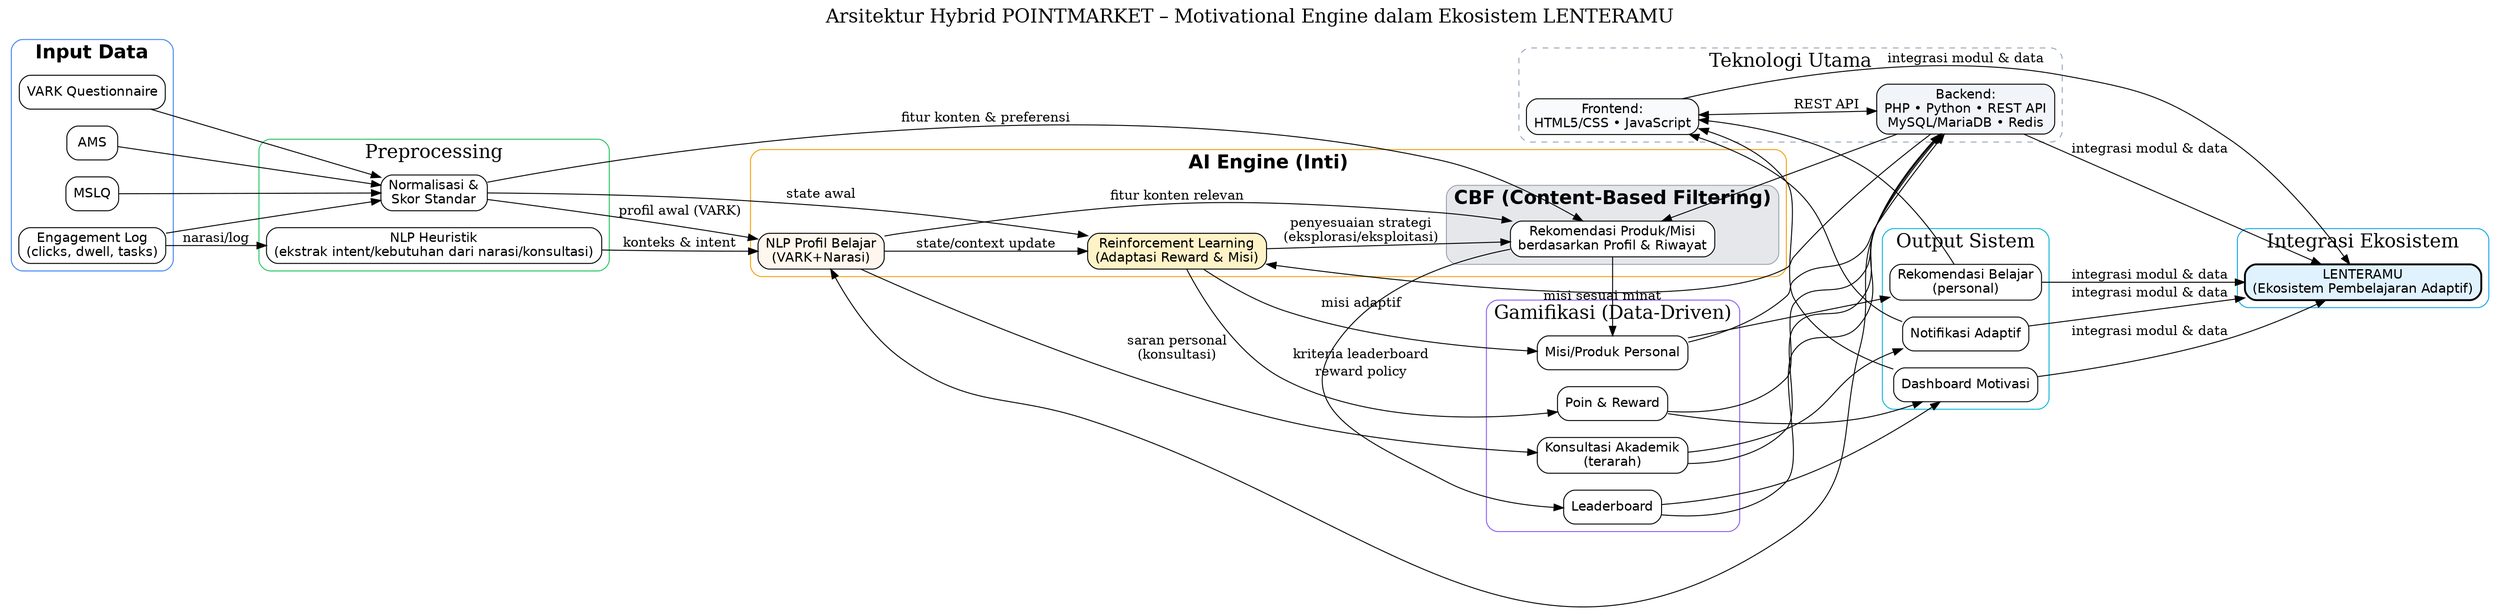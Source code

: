 digraph POINTMARKET_HYBRID {
  rankdir=LR;
  labelloc="t";
  fontsize=20;
  label="Arsitektur Hybrid POINTMARKET – Motivational Engine dalam Ekosistem LENTERAMU";

  node [shape=box, style="rounded,filled", fillcolor=white, fontname="Helvetica"];

  /* ===================== INPUT LAYER ===================== */
  subgraph cluster_input {
    label="Input Data";
    style="rounded";
    color="#3B82F6"; // blue-500
    fontname="Helvetica-Bold";
    I_VARK   [label="VARK Questionnaire"];
    I_AMS    [label="AMS"];
    I_MSLQ   [label="MSLQ"];
    I_ENGAGE [label="Engagement Log\n(clicks, dwell, tasks)"];
  }

  /* ================= PREPROCESSING LAYER ================= */
  subgraph cluster_prep {
    label="Preprocessing";
    style="rounded";
    color="#22C55E"; // green-500
    P_NORM   [label="Normalisasi &\nSkor Standar"];
    P_NLP    [label="NLP Heuristik\n(ekstrak intent/kebutuhan dari narasi/konsultasi)"];
  }

  /* ===================== AI ENGINE CORE ===================== */
  subgraph cluster_ai {
    label="AI Engine (Inti)";
    style="rounded";
    color="#F59E0B"; // amber-500
    fontname="Helvetica-Bold";

    AI_NLP [label="NLP Profil Belajar\n(VARK+Narasi)", fillcolor="#FFF7ED"]; // warm light
    AI_RL  [label="Reinforcement Learning\n(Adaptasi Reward & Misi)", fillcolor="#FEF3C7"];
    subgraph cluster_cbf {
      label="CBF (Content-Based Filtering)";
      style="rounded,filled";
      color="#9CA3AF"; // gray-400 border
      fillcolor="#E5E7EB"; // gray-200 fill
      CBF_CORE [label="Rekomendasi Produk/Misi\nberdasarkan Profil & Riwayat"];
    }
  }

  /* ===================== GAMIFICATION LAYER ===================== */
  subgraph cluster_gamify {
    label="Gamifikasi (Data-Driven)";
    style="rounded";
    color="#8B5CF6"; // violet-500
    G_POINTS   [label="Poin & Reward"];
    G_MISSIONS [label="Misi/Produk Personal"];
    G_LEADER   [label="Leaderboard"];
    G_COUNSEL  [label="Konsultasi Akademik\n(terarah)"];
  }

  /* ===================== OUTPUT LAYER ===================== */
  subgraph cluster_output {
    label="Output Sistem";
    style="rounded";
    color="#06B6D4"; // cyan-500
    O_REKOM [label="Rekomendasi Belajar\n(personal)"];
    O_DASH  [label="Dashboard Motivasi"];
    O_NOTIF [label="Notifikasi Adaptif"];
  }

  /* ===================== TECH STACK ===================== */
  subgraph cluster_tech {
    label="Teknologi Utama";
    style="rounded,dashed";
    color="#94A3B8"; // slate-400
    T_BACK [label="Backend:\nPHP • Python • REST API\nMySQL/MariaDB • Redis", fillcolor="#F1F5F9"];
    T_FRONT [label="Frontend:\nHTML5/CSS • JavaScript", fillcolor="#F8FAFC"];
  }

  /* ===================== INTEGRATION ===================== */
  subgraph cluster_integration {
    label="Integrasi Ekosistem";
    style="rounded";
    color="#0EA5E9"; // sky-500
    LENTERAMU [label="LENTERAMU\n(Ekosistem Pembelajaran Adaptif)", fillcolor="#E0F2FE", style="rounded,filled,bold"];
  }

  /* ===================== EDGES (FLOW) ===================== */

  // Inputs -> Preprocessing
  I_VARK   -> P_NORM;
  I_AMS    -> P_NORM;
  I_MSLQ   -> P_NORM;
  I_ENGAGE -> P_NORM;
  I_ENGAGE -> P_NLP  [label="narasi/log"];

  // Preprocessing -> AI Engine
  P_NORM -> AI_NLP  [label="profil awal (VARK)"];
  P_NLP  -> AI_NLP  [label="konteks & intent"];
  P_NORM -> AI_RL   [label="state awal"];
  P_NORM -> CBF_CORE [label="fitur konten & preferensi"];

  // AI Engine internal influences
  AI_NLP  -> CBF_CORE [label="fitur konten relevan"];
  AI_NLP  -> AI_RL     [label="state/context update"];
  AI_RL   -> CBF_CORE  [label="penyesuaian strategi\n(eksplorasi/eksploitasi)"];

  // AI Engine -> Gamification
  AI_RL   -> G_MISSIONS [label="misi adaptif"];
  AI_RL   -> G_POINTS   [label="reward policy"];
  CBF_CORE -> G_MISSIONS [label="misi sesuai minat"];
  CBF_CORE -> G_LEADER   [label="kriteria leaderboard"];
  AI_NLP  -> G_COUNSEL   [label="saran personal\n(konsultasi)"];

  // Gamification -> Output
  G_POINTS   -> O_DASH;
  G_MISSIONS -> O_REKOM;
  G_LEADER   -> O_DASH;
  G_COUNSEL  -> O_NOTIF;

  // Outputs <-> Frontend
  O_REKOM -> T_FRONT;
  O_DASH  -> T_FRONT;
  O_NOTIF -> T_FRONT;

  // AI/Gamification <-> Backend
  T_BACK -> AI_NLP;
  T_BACK -> AI_RL;
  T_BACK -> CBF_CORE;
  G_POINTS   -> T_BACK;
  G_MISSIONS -> T_BACK;
  G_LEADER   -> T_BACK;
  G_COUNSEL  -> T_BACK;

  // Frontend <-> Backend
  T_FRONT -> T_BACK [dir=both, label="REST API"];

  // Integration with LENTERAMU
  {T_BACK T_FRONT O_REKOM O_DASH O_NOTIF} -> LENTERAMU [label="integrasi modul & data"];
}

